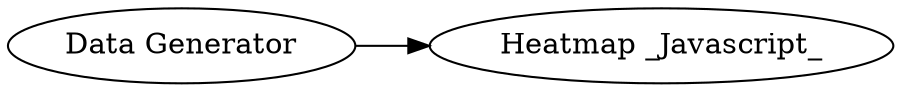 digraph {
	"-4548706163772410869_2" [label="Heatmap _Javascript_"]
	"-4548706163772410869_3" [label="Data Generator"]
	"-4548706163772410869_3" -> "-4548706163772410869_2"
	rankdir=LR
}
